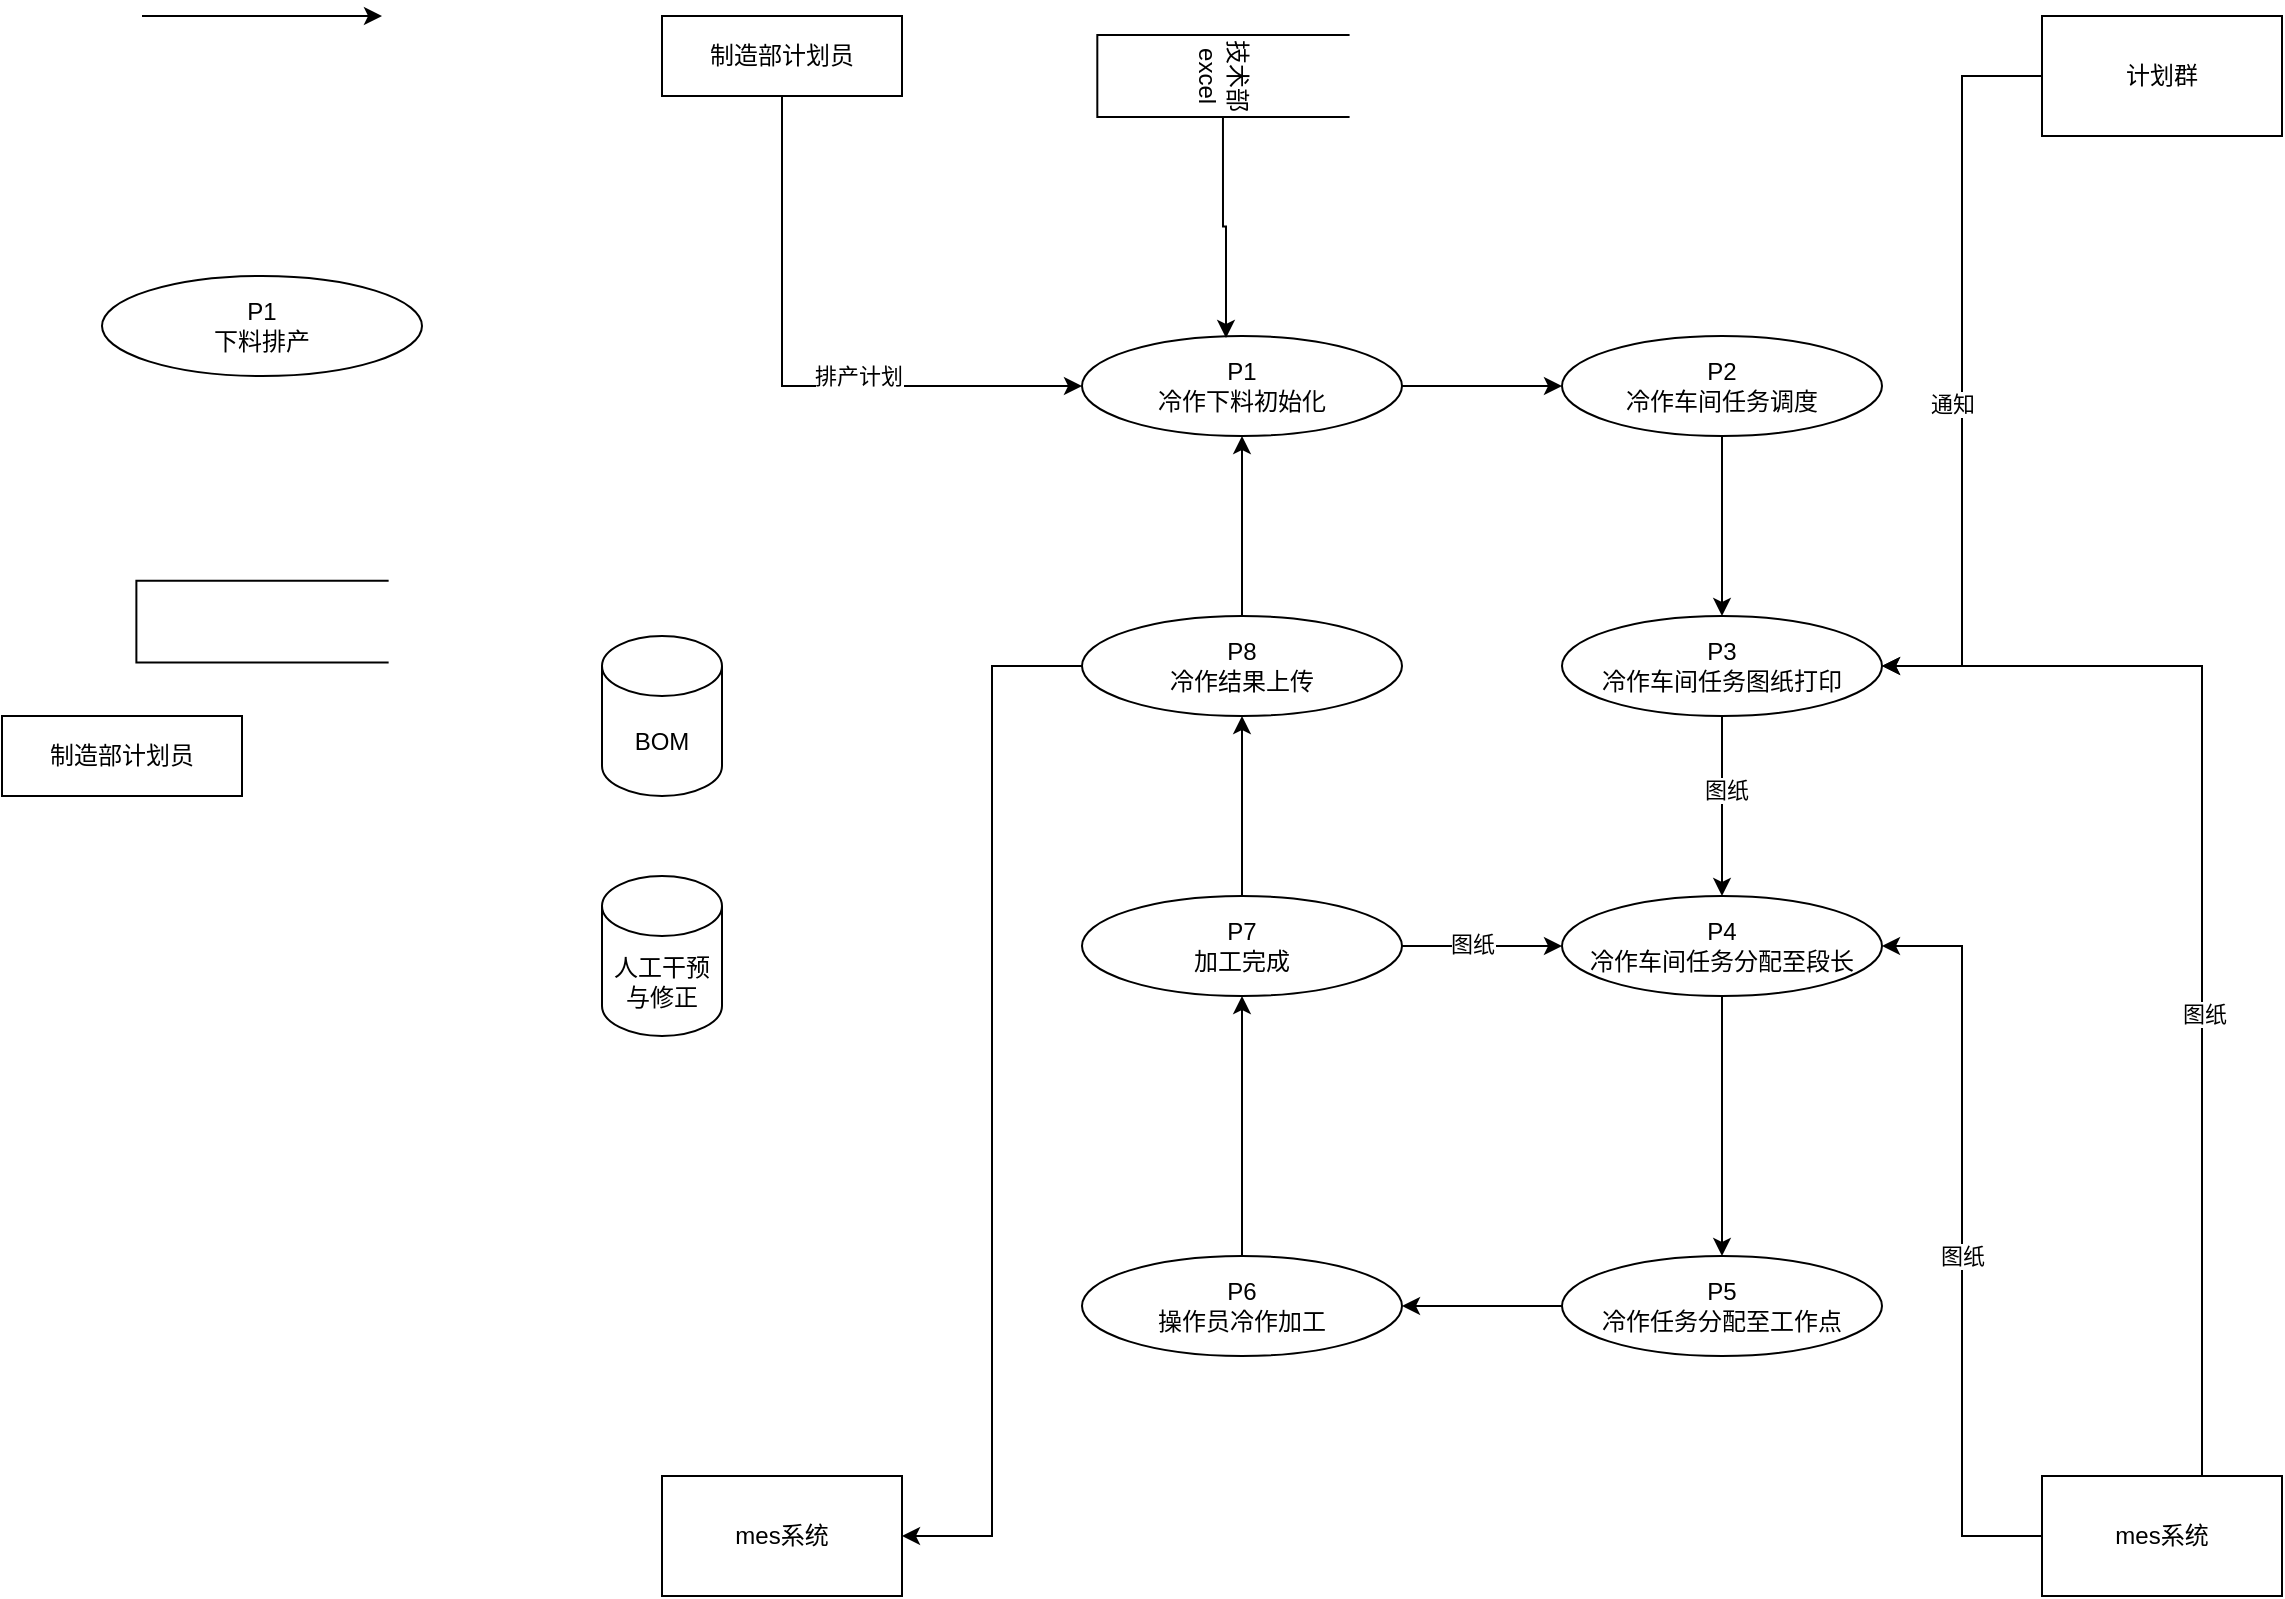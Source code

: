 <mxfile version="22.1.16" type="github">
  <diagram name="第 1 页" id="77szF1jyZKYPrpToGMBW">
    <mxGraphModel dx="2846" dy="950" grid="1" gridSize="10" guides="1" tooltips="1" connect="1" arrows="1" fold="1" page="1" pageScale="1" pageWidth="827" pageHeight="1169" math="0" shadow="0">
      <root>
        <mxCell id="0" />
        <mxCell id="1" parent="0" />
        <mxCell id="i4SUyxcihNLNijWqHPjk-1" value="P1&lt;br&gt;冷作下料初始化" style="ellipse;whiteSpace=wrap;html=1;" vertex="1" parent="1">
          <mxGeometry x="530" y="280" width="160" height="50" as="geometry" />
        </mxCell>
        <mxCell id="i4SUyxcihNLNijWqHPjk-10" style="edgeStyle=orthogonalEdgeStyle;rounded=0;orthogonalLoop=1;jettySize=auto;html=1;entryX=0;entryY=0.5;entryDx=0;entryDy=0;" edge="1" parent="1" source="i4SUyxcihNLNijWqHPjk-2" target="i4SUyxcihNLNijWqHPjk-1">
          <mxGeometry relative="1" as="geometry">
            <Array as="points">
              <mxPoint x="380" y="305" />
            </Array>
          </mxGeometry>
        </mxCell>
        <mxCell id="i4SUyxcihNLNijWqHPjk-49" value="排产计划" style="edgeLabel;html=1;align=center;verticalAlign=middle;resizable=0;points=[];" vertex="1" connectable="0" parent="i4SUyxcihNLNijWqHPjk-10">
          <mxGeometry x="0.249" y="5" relative="1" as="geometry">
            <mxPoint x="-1" as="offset" />
          </mxGeometry>
        </mxCell>
        <mxCell id="i4SUyxcihNLNijWqHPjk-2" value="制造部计划员" style="rounded=0;whiteSpace=wrap;html=1;" vertex="1" parent="1">
          <mxGeometry x="320" y="120" width="120" height="40" as="geometry" />
        </mxCell>
        <mxCell id="i4SUyxcihNLNijWqHPjk-8" value="" style="endArrow=classic;html=1;rounded=0;" edge="1" parent="1">
          <mxGeometry width="50" height="50" relative="1" as="geometry">
            <mxPoint x="60" y="120" as="sourcePoint" />
            <mxPoint x="180" y="120" as="targetPoint" />
          </mxGeometry>
        </mxCell>
        <mxCell id="i4SUyxcihNLNijWqHPjk-9" value="" style="shape=partialRectangle;whiteSpace=wrap;html=1;bottom=1;right=1;left=1;top=0;fillColor=none;routingCenterX=-0.5;rotation=90;" vertex="1" parent="1">
          <mxGeometry x="99.53" y="360" width="40.95" height="125.63" as="geometry" />
        </mxCell>
        <mxCell id="i4SUyxcihNLNijWqHPjk-11" value="P1&lt;br&gt;下料排产" style="ellipse;whiteSpace=wrap;html=1;" vertex="1" parent="1">
          <mxGeometry x="40.0" y="250" width="160" height="50" as="geometry" />
        </mxCell>
        <mxCell id="i4SUyxcihNLNijWqHPjk-12" value="技术部excel" style="shape=partialRectangle;whiteSpace=wrap;html=1;bottom=1;right=1;left=1;top=0;fillColor=none;routingCenterX=-0.5;rotation=90;" vertex="1" parent="1">
          <mxGeometry x="580" y="87.19" width="40.95" height="125.63" as="geometry" />
        </mxCell>
        <mxCell id="i4SUyxcihNLNijWqHPjk-13" style="edgeStyle=orthogonalEdgeStyle;rounded=0;orthogonalLoop=1;jettySize=auto;html=1;entryX=0.45;entryY=0.02;entryDx=0;entryDy=0;entryPerimeter=0;" edge="1" parent="1" source="i4SUyxcihNLNijWqHPjk-12" target="i4SUyxcihNLNijWqHPjk-1">
          <mxGeometry relative="1" as="geometry">
            <Array as="points" />
          </mxGeometry>
        </mxCell>
        <mxCell id="i4SUyxcihNLNijWqHPjk-20" style="edgeStyle=orthogonalEdgeStyle;rounded=0;orthogonalLoop=1;jettySize=auto;html=1;entryX=0.5;entryY=0;entryDx=0;entryDy=0;" edge="1" parent="1" source="i4SUyxcihNLNijWqHPjk-14" target="i4SUyxcihNLNijWqHPjk-17">
          <mxGeometry relative="1" as="geometry" />
        </mxCell>
        <mxCell id="i4SUyxcihNLNijWqHPjk-14" value="P2&lt;br&gt;冷作车间任务调度" style="ellipse;whiteSpace=wrap;html=1;" vertex="1" parent="1">
          <mxGeometry x="770" y="280" width="160" height="50" as="geometry" />
        </mxCell>
        <mxCell id="i4SUyxcihNLNijWqHPjk-16" value="" style="endArrow=classic;html=1;rounded=0;exitX=1;exitY=0.5;exitDx=0;exitDy=0;entryX=0;entryY=0.5;entryDx=0;entryDy=0;" edge="1" parent="1" source="i4SUyxcihNLNijWqHPjk-1" target="i4SUyxcihNLNijWqHPjk-14">
          <mxGeometry width="50" height="50" relative="1" as="geometry">
            <mxPoint x="707" y="390" as="sourcePoint" />
            <mxPoint x="827" y="390" as="targetPoint" />
          </mxGeometry>
        </mxCell>
        <mxCell id="i4SUyxcihNLNijWqHPjk-23" style="edgeStyle=orthogonalEdgeStyle;rounded=0;orthogonalLoop=1;jettySize=auto;html=1;" edge="1" parent="1" source="i4SUyxcihNLNijWqHPjk-17" target="i4SUyxcihNLNijWqHPjk-22">
          <mxGeometry relative="1" as="geometry" />
        </mxCell>
        <mxCell id="i4SUyxcihNLNijWqHPjk-24" value="图纸" style="edgeLabel;html=1;align=center;verticalAlign=middle;resizable=0;points=[];" vertex="1" connectable="0" parent="i4SUyxcihNLNijWqHPjk-23">
          <mxGeometry x="-0.193" y="2" relative="1" as="geometry">
            <mxPoint as="offset" />
          </mxGeometry>
        </mxCell>
        <mxCell id="i4SUyxcihNLNijWqHPjk-17" value="P3&lt;br&gt;冷作车间任务图纸打印" style="ellipse;whiteSpace=wrap;html=1;" vertex="1" parent="1">
          <mxGeometry x="770" y="420" width="160" height="50" as="geometry" />
        </mxCell>
        <mxCell id="i4SUyxcihNLNijWqHPjk-21" style="edgeStyle=orthogonalEdgeStyle;rounded=0;orthogonalLoop=1;jettySize=auto;html=1;entryX=1;entryY=0.5;entryDx=0;entryDy=0;exitX=0;exitY=0.5;exitDx=0;exitDy=0;" edge="1" parent="1" source="i4SUyxcihNLNijWqHPjk-27" target="i4SUyxcihNLNijWqHPjk-17">
          <mxGeometry relative="1" as="geometry">
            <mxPoint x="1017.66" y="444.997" as="sourcePoint" />
          </mxGeometry>
        </mxCell>
        <mxCell id="i4SUyxcihNLNijWqHPjk-28" value="通知" style="edgeLabel;html=1;align=center;verticalAlign=middle;resizable=0;points=[];" vertex="1" connectable="0" parent="i4SUyxcihNLNijWqHPjk-21">
          <mxGeometry x="0.087" y="-5" relative="1" as="geometry">
            <mxPoint as="offset" />
          </mxGeometry>
        </mxCell>
        <mxCell id="i4SUyxcihNLNijWqHPjk-36" style="edgeStyle=orthogonalEdgeStyle;rounded=0;orthogonalLoop=1;jettySize=auto;html=1;entryX=0.5;entryY=0;entryDx=0;entryDy=0;" edge="1" parent="1" source="i4SUyxcihNLNijWqHPjk-22" target="i4SUyxcihNLNijWqHPjk-35">
          <mxGeometry relative="1" as="geometry" />
        </mxCell>
        <mxCell id="i4SUyxcihNLNijWqHPjk-22" value="P4&lt;br&gt;冷作车间任务分配至段长" style="ellipse;whiteSpace=wrap;html=1;" vertex="1" parent="1">
          <mxGeometry x="770" y="560" width="160" height="50" as="geometry" />
        </mxCell>
        <mxCell id="i4SUyxcihNLNijWqHPjk-27" value="计划群" style="rounded=0;whiteSpace=wrap;html=1;" vertex="1" parent="1">
          <mxGeometry x="1010" y="120" width="120" height="60" as="geometry" />
        </mxCell>
        <mxCell id="i4SUyxcihNLNijWqHPjk-30" style="edgeStyle=orthogonalEdgeStyle;rounded=0;orthogonalLoop=1;jettySize=auto;html=1;entryX=1;entryY=0.5;entryDx=0;entryDy=0;" edge="1" parent="1" source="i4SUyxcihNLNijWqHPjk-29" target="i4SUyxcihNLNijWqHPjk-22">
          <mxGeometry relative="1" as="geometry" />
        </mxCell>
        <mxCell id="i4SUyxcihNLNijWqHPjk-34" value="图纸" style="edgeLabel;html=1;align=center;verticalAlign=middle;resizable=0;points=[];" vertex="1" connectable="0" parent="i4SUyxcihNLNijWqHPjk-30">
          <mxGeometry x="-0.038" relative="1" as="geometry">
            <mxPoint as="offset" />
          </mxGeometry>
        </mxCell>
        <mxCell id="i4SUyxcihNLNijWqHPjk-31" style="edgeStyle=orthogonalEdgeStyle;rounded=0;orthogonalLoop=1;jettySize=auto;html=1;entryX=1;entryY=0.5;entryDx=0;entryDy=0;" edge="1" parent="1" source="i4SUyxcihNLNijWqHPjk-29" target="i4SUyxcihNLNijWqHPjk-17">
          <mxGeometry relative="1" as="geometry">
            <Array as="points">
              <mxPoint x="1090" y="445" />
            </Array>
          </mxGeometry>
        </mxCell>
        <mxCell id="i4SUyxcihNLNijWqHPjk-33" value="图纸" style="edgeLabel;html=1;align=center;verticalAlign=middle;resizable=0;points=[];" vertex="1" connectable="0" parent="i4SUyxcihNLNijWqHPjk-31">
          <mxGeometry x="-0.183" y="-1" relative="1" as="geometry">
            <mxPoint as="offset" />
          </mxGeometry>
        </mxCell>
        <mxCell id="i4SUyxcihNLNijWqHPjk-29" value="mes系统" style="rounded=0;whiteSpace=wrap;html=1;" vertex="1" parent="1">
          <mxGeometry x="1010" y="850" width="120" height="60" as="geometry" />
        </mxCell>
        <mxCell id="i4SUyxcihNLNijWqHPjk-38" style="edgeStyle=orthogonalEdgeStyle;rounded=0;orthogonalLoop=1;jettySize=auto;html=1;entryX=1;entryY=0.5;entryDx=0;entryDy=0;" edge="1" parent="1" source="i4SUyxcihNLNijWqHPjk-35" target="i4SUyxcihNLNijWqHPjk-37">
          <mxGeometry relative="1" as="geometry" />
        </mxCell>
        <mxCell id="i4SUyxcihNLNijWqHPjk-35" value="P5&lt;br&gt;冷作任务分配至工作点" style="ellipse;whiteSpace=wrap;html=1;" vertex="1" parent="1">
          <mxGeometry x="770" y="740" width="160" height="50" as="geometry" />
        </mxCell>
        <mxCell id="i4SUyxcihNLNijWqHPjk-41" style="edgeStyle=orthogonalEdgeStyle;rounded=0;orthogonalLoop=1;jettySize=auto;html=1;" edge="1" parent="1" source="i4SUyxcihNLNijWqHPjk-37" target="i4SUyxcihNLNijWqHPjk-40">
          <mxGeometry relative="1" as="geometry" />
        </mxCell>
        <mxCell id="i4SUyxcihNLNijWqHPjk-37" value="P6&lt;br&gt;操作员冷作加工" style="ellipse;whiteSpace=wrap;html=1;" vertex="1" parent="1">
          <mxGeometry x="530" y="740" width="160" height="50" as="geometry" />
        </mxCell>
        <mxCell id="i4SUyxcihNLNijWqHPjk-42" style="edgeStyle=orthogonalEdgeStyle;rounded=0;orthogonalLoop=1;jettySize=auto;html=1;" edge="1" parent="1" source="i4SUyxcihNLNijWqHPjk-40" target="i4SUyxcihNLNijWqHPjk-22">
          <mxGeometry relative="1" as="geometry" />
        </mxCell>
        <mxCell id="i4SUyxcihNLNijWqHPjk-45" value="图纸" style="edgeLabel;html=1;align=center;verticalAlign=middle;resizable=0;points=[];" vertex="1" connectable="0" parent="i4SUyxcihNLNijWqHPjk-42">
          <mxGeometry x="-0.101" y="1" relative="1" as="geometry">
            <mxPoint x="-1" as="offset" />
          </mxGeometry>
        </mxCell>
        <mxCell id="i4SUyxcihNLNijWqHPjk-44" style="edgeStyle=orthogonalEdgeStyle;rounded=0;orthogonalLoop=1;jettySize=auto;html=1;entryX=0.5;entryY=1;entryDx=0;entryDy=0;" edge="1" parent="1" source="i4SUyxcihNLNijWqHPjk-40" target="i4SUyxcihNLNijWqHPjk-43">
          <mxGeometry relative="1" as="geometry" />
        </mxCell>
        <mxCell id="i4SUyxcihNLNijWqHPjk-40" value="P7&lt;br&gt;加工完成" style="ellipse;whiteSpace=wrap;html=1;" vertex="1" parent="1">
          <mxGeometry x="530" y="560" width="160" height="50" as="geometry" />
        </mxCell>
        <mxCell id="i4SUyxcihNLNijWqHPjk-47" style="edgeStyle=orthogonalEdgeStyle;rounded=0;orthogonalLoop=1;jettySize=auto;html=1;entryX=1;entryY=0.5;entryDx=0;entryDy=0;" edge="1" parent="1" source="i4SUyxcihNLNijWqHPjk-43" target="i4SUyxcihNLNijWqHPjk-46">
          <mxGeometry relative="1" as="geometry" />
        </mxCell>
        <mxCell id="i4SUyxcihNLNijWqHPjk-48" value="" style="edgeStyle=orthogonalEdgeStyle;rounded=0;orthogonalLoop=1;jettySize=auto;html=1;" edge="1" parent="1" source="i4SUyxcihNLNijWqHPjk-43" target="i4SUyxcihNLNijWqHPjk-1">
          <mxGeometry relative="1" as="geometry" />
        </mxCell>
        <mxCell id="i4SUyxcihNLNijWqHPjk-43" value="P8&lt;br&gt;冷作结果上传" style="ellipse;whiteSpace=wrap;html=1;" vertex="1" parent="1">
          <mxGeometry x="530" y="420" width="160" height="50" as="geometry" />
        </mxCell>
        <mxCell id="i4SUyxcihNLNijWqHPjk-46" value="mes系统" style="rounded=0;whiteSpace=wrap;html=1;" vertex="1" parent="1">
          <mxGeometry x="320" y="850" width="120" height="60" as="geometry" />
        </mxCell>
        <mxCell id="i4SUyxcihNLNijWqHPjk-50" value="制造部计划员" style="rounded=0;whiteSpace=wrap;html=1;" vertex="1" parent="1">
          <mxGeometry x="-10" y="470" width="120" height="40" as="geometry" />
        </mxCell>
        <mxCell id="i4SUyxcihNLNijWqHPjk-51" value="BOM" style="shape=cylinder3;whiteSpace=wrap;html=1;boundedLbl=1;backgroundOutline=1;size=15;" vertex="1" parent="1">
          <mxGeometry x="290" y="430" width="60" height="80" as="geometry" />
        </mxCell>
        <mxCell id="i4SUyxcihNLNijWqHPjk-52" value="人工干预与修正" style="shape=cylinder3;whiteSpace=wrap;html=1;boundedLbl=1;backgroundOutline=1;size=15;" vertex="1" parent="1">
          <mxGeometry x="290" y="550" width="60" height="80" as="geometry" />
        </mxCell>
      </root>
    </mxGraphModel>
  </diagram>
</mxfile>
